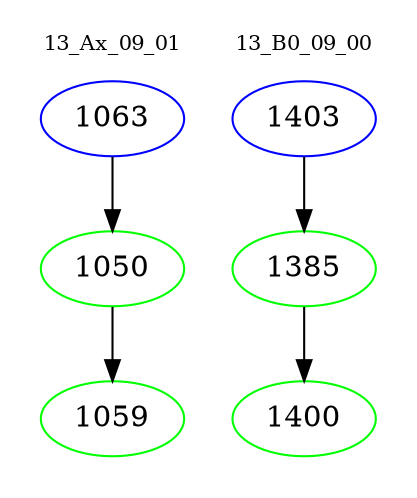 digraph{
subgraph cluster_0 {
color = white
label = "13_Ax_09_01";
fontsize=10;
T0_1063 [label="1063", color="blue"]
T0_1063 -> T0_1050 [color="black"]
T0_1050 [label="1050", color="green"]
T0_1050 -> T0_1059 [color="black"]
T0_1059 [label="1059", color="green"]
}
subgraph cluster_1 {
color = white
label = "13_B0_09_00";
fontsize=10;
T1_1403 [label="1403", color="blue"]
T1_1403 -> T1_1385 [color="black"]
T1_1385 [label="1385", color="green"]
T1_1385 -> T1_1400 [color="black"]
T1_1400 [label="1400", color="green"]
}
}
